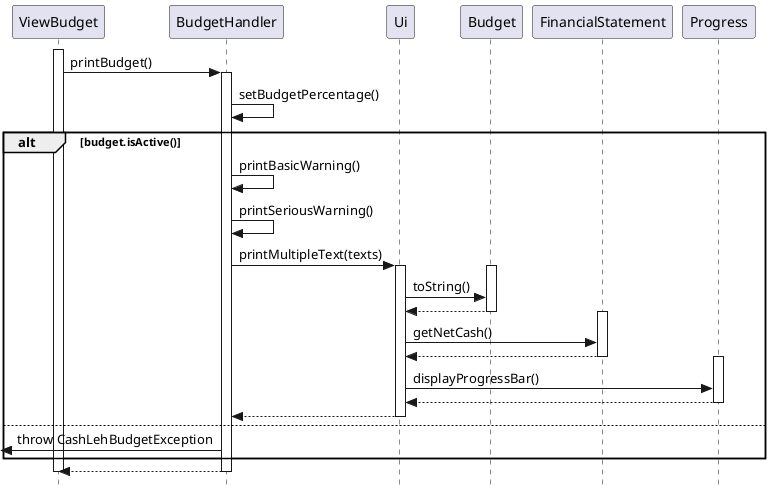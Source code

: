@startuml

skinparam Style strictuml

activate ViewBudget
ViewBudget -> BudgetHandler: printBudget()
activate BudgetHandler
BudgetHandler -> BudgetHandler: setBudgetPercentage()
alt budget.isActive()
BudgetHandler -> BudgetHandler: printBasicWarning()
BudgetHandler -> BudgetHandler: printSeriousWarning()
BudgetHandler -> Ui: printMultipleText(texts)
activate Ui
activate Budget
Ui -> Budget: toString()
Budget --> Ui
deactivate Budget
activate FinancialStatement
Ui -> FinancialStatement: getNetCash()
FinancialStatement --> Ui
deactivate FinancialStatement
activate Progress
Ui -> Progress: displayProgressBar()
Progress --> Ui
deactivate Progress
Ui --> BudgetHandler
deactivate Ui
else
<- BudgetHandler: throw CashLehBudgetException
end
BudgetHandler --> ViewBudget
deactivate ViewBudget
deactivate BudgetHandler

@enduml